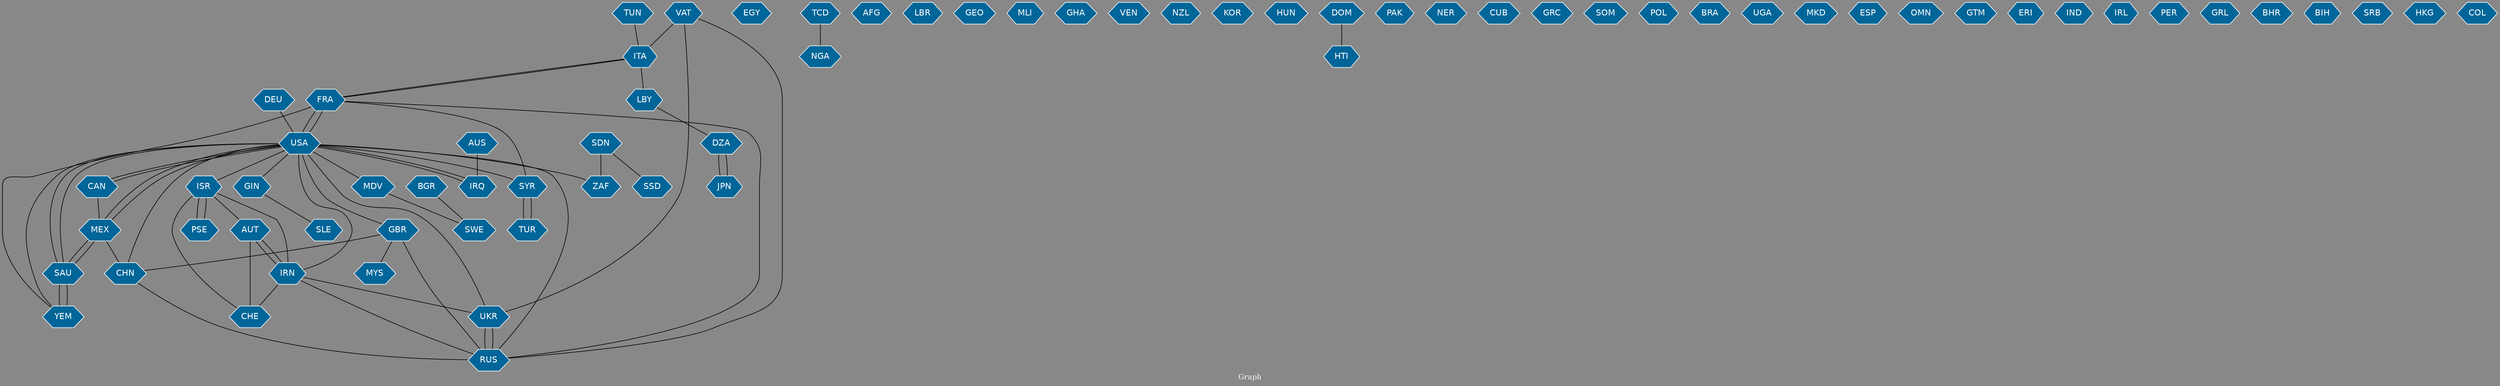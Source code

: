 // Countries together in item graph
graph {
	graph [bgcolor="#888888" fontcolor=white fontsize=12 label="Graph" outputorder=edgesfirst overlap=prism]
	node [color=white fillcolor="#006699" fontcolor=white fontname=Helvetica shape=hexagon style=filled]
	edge [arrowhead=open color=black fontcolor=white fontname=Courier fontsize=12]
		VAT [label=VAT]
		USA [label=USA]
		EGY [label=EGY]
		AUS [label=AUS]
		PSE [label=PSE]
		ISR [label=ISR]
		NGA [label=NGA]
		TUR [label=TUR]
		CAN [label=CAN]
		ITA [label=ITA]
		CHN [label=CHN]
		AUT [label=AUT]
		IRQ [label=IRQ]
		FRA [label=FRA]
		RUS [label=RUS]
		UKR [label=UKR]
		YEM [label=YEM]
		TUN [label=TUN]
		SYR [label=SYR]
		SAU [label=SAU]
		GBR [label=GBR]
		JPN [label=JPN]
		AFG [label=AFG]
		LBR [label=LBR]
		GEO [label=GEO]
		MLI [label=MLI]
		IRN [label=IRN]
		CHE [label=CHE]
		GHA [label=GHA]
		VEN [label=VEN]
		NZL [label=NZL]
		DEU [label=DEU]
		KOR [label=KOR]
		HUN [label=HUN]
		DOM [label=DOM]
		HTI [label=HTI]
		PAK [label=PAK]
		NER [label=NER]
		CUB [label=CUB]
		GRC [label=GRC]
		MDV [label=MDV]
		DZA [label=DZA]
		MEX [label=MEX]
		SOM [label=SOM]
		POL [label=POL]
		BRA [label=BRA]
		MYS [label=MYS]
		UGA [label=UGA]
		ZAF [label=ZAF]
		GIN [label=GIN]
		SLE [label=SLE]
		MKD [label=MKD]
		ESP [label=ESP]
		LBY [label=LBY]
		OMN [label=OMN]
		TCD [label=TCD]
		GTM [label=GTM]
		ERI [label=ERI]
		IND [label=IND]
		IRL [label=IRL]
		PER [label=PER]
		GRL [label=GRL]
		BHR [label=BHR]
		BGR [label=BGR]
		SWE [label=SWE]
		SDN [label=SDN]
		BIH [label=BIH]
		SSD [label=SSD]
		SRB [label=SRB]
		HKG [label=HKG]
		COL [label=COL]
			IRN -- RUS [weight=1]
			FRA -- USA [weight=1]
			USA -- ZAF [weight=1]
			ITA -- FRA [weight=1]
			ISR -- PSE [weight=2]
			SYR -- TUR [weight=2]
			UKR -- RUS [weight=2]
			PSE -- ISR [weight=4]
			RUS -- VAT [weight=1]
			USA -- ISR [weight=1]
			USA -- CAN [weight=1]
			MEX -- CHN [weight=1]
			TCD -- NGA [weight=1]
			ITA -- LBY [weight=1]
			CAN -- USA [weight=1]
			SAU -- YEM [weight=4]
			BGR -- SWE [weight=1]
			IRQ -- USA [weight=1]
			GBR -- CHN [weight=1]
			YEM -- USA [weight=1]
			RUS -- FRA [weight=2]
			TUR -- SYR [weight=3]
			GBR -- MYS [weight=1]
			LBY -- DZA [weight=1]
			DZA -- JPN [weight=1]
			USA -- SAU [weight=1]
			SDN -- SSD [weight=1]
			AUS -- IRQ [weight=1]
			ISR -- CHE [weight=1]
			USA -- SYR [weight=1]
			MDV -- SWE [weight=1]
			IRN -- AUT [weight=1]
			SDN -- ZAF [weight=2]
			MEX -- USA [weight=2]
			USA -- IRQ [weight=2]
			VAT -- ITA [weight=2]
			GIN -- SLE [weight=1]
			IRN -- UKR [weight=1]
			MEX -- SAU [weight=1]
			CHN -- RUS [weight=1]
			TUN -- ITA [weight=1]
			JPN -- DZA [weight=1]
			SAU -- MEX [weight=2]
			CAN -- MEX [weight=1]
			SYR -- FRA [weight=1]
			RUS -- UKR [weight=2]
			IRN -- ISR [weight=1]
			USA -- FRA [weight=4]
			USA -- MEX [weight=1]
			CHE -- AUT [weight=1]
			IRN -- USA [weight=1]
			FRA -- ITA [weight=1]
			VAT -- UKR [weight=1]
			USA -- CHN [weight=1]
			DEU -- USA [weight=1]
			DOM -- HTI [weight=1]
			GBR -- RUS [weight=1]
			AUT -- IRN [weight=1]
			ISR -- AUT [weight=1]
			USA -- RUS [weight=1]
			IRN -- CHE [weight=1]
			USA -- GBR [weight=1]
			USA -- GIN [weight=1]
			USA -- UKR [weight=1]
			USA -- MDV [weight=1]
			YEM -- FRA [weight=1]
			YEM -- SAU [weight=2]
			SAU -- USA [weight=2]
}